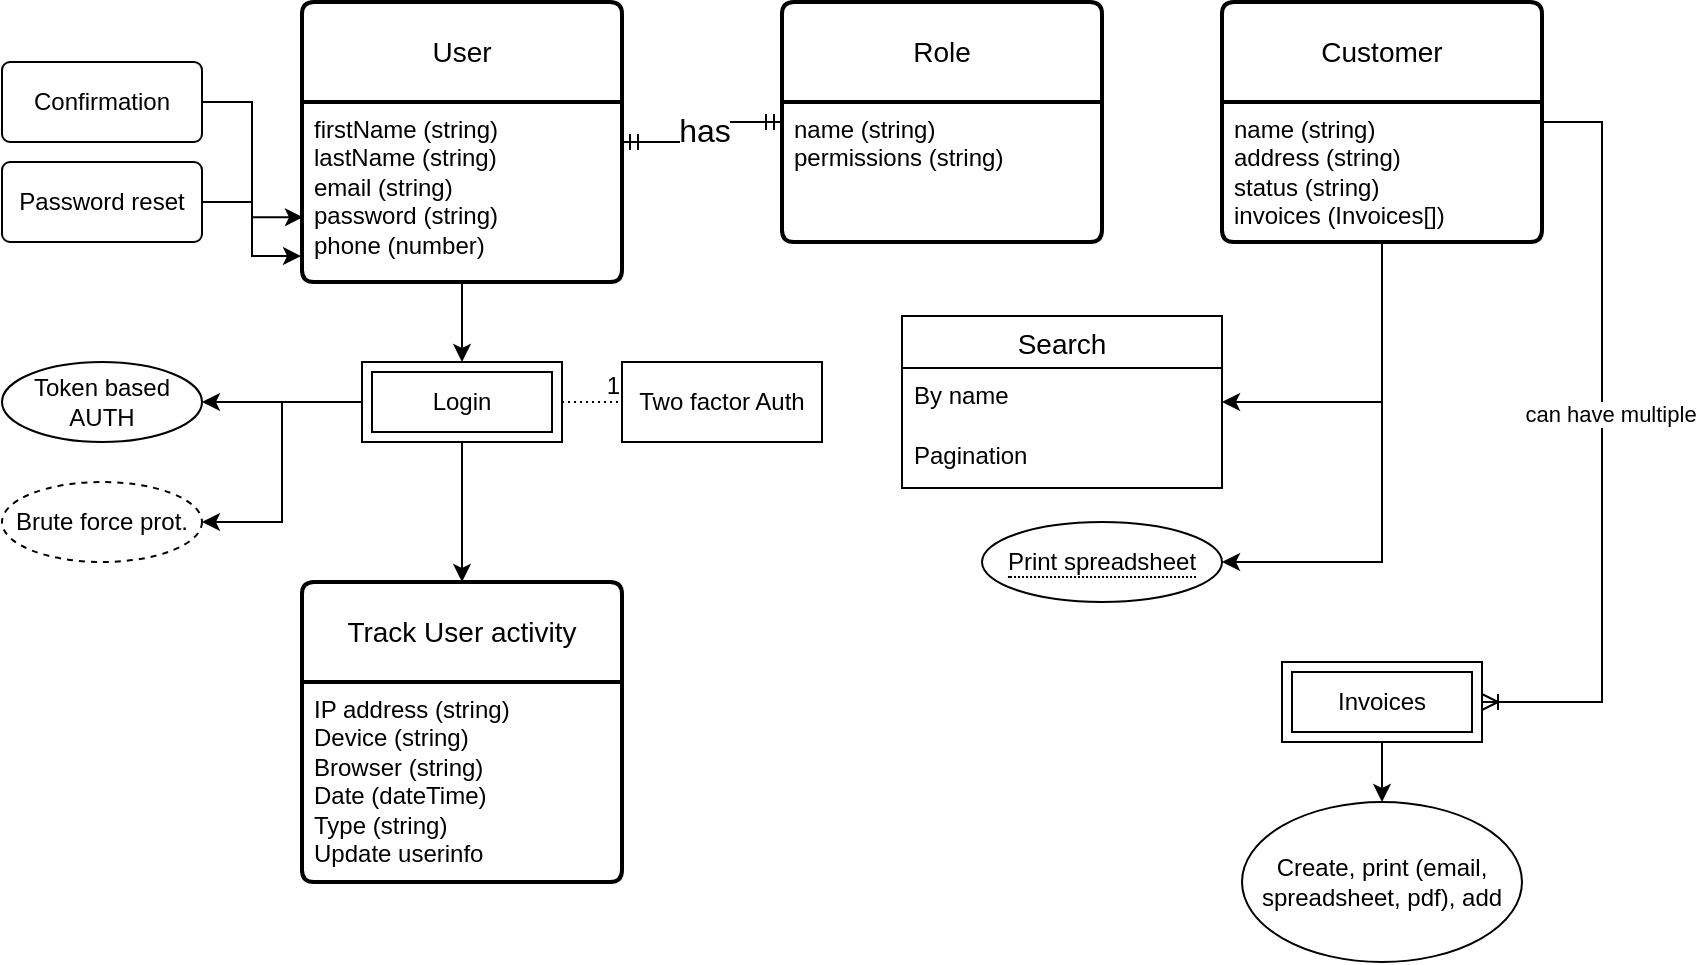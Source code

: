 <mxfile version="21.3.8" type="device">
  <diagram name="Page-1" id="xph5zfqVj-UBXPkm7YCS">
    <mxGraphModel dx="875" dy="481" grid="1" gridSize="10" guides="1" tooltips="1" connect="1" arrows="1" fold="1" page="1" pageScale="1" pageWidth="827" pageHeight="1169" math="0" shadow="0">
      <root>
        <mxCell id="0" />
        <mxCell id="1" parent="0" />
        <mxCell id="yqEgFslqYs65Ork0amSp-16" style="edgeStyle=orthogonalEdgeStyle;rounded=0;orthogonalLoop=1;jettySize=auto;html=1;entryX=0.5;entryY=0;entryDx=0;entryDy=0;" parent="1" source="u-zv6ul8UQRFGCls4ol9-29" target="yqEgFslqYs65Ork0amSp-15" edge="1">
          <mxGeometry relative="1" as="geometry" />
        </mxCell>
        <mxCell id="u-zv6ul8UQRFGCls4ol9-29" value="User" style="swimlane;childLayout=stackLayout;horizontal=1;startSize=50;horizontalStack=0;rounded=1;fontSize=14;fontStyle=0;strokeWidth=2;resizeParent=0;resizeLast=1;shadow=0;dashed=0;align=center;arcSize=4;whiteSpace=wrap;html=1;" parent="1" vertex="1">
          <mxGeometry x="160" y="400" width="160" height="140" as="geometry" />
        </mxCell>
        <mxCell id="u-zv6ul8UQRFGCls4ol9-30" value="firstName (string)&lt;br&gt;lastName (string)&lt;br&gt;email (string)&lt;br&gt;password (string)&lt;br&gt;phone (number)" style="align=left;strokeColor=none;fillColor=none;spacingLeft=4;fontSize=12;verticalAlign=top;resizable=0;rotatable=0;part=1;html=1;" parent="u-zv6ul8UQRFGCls4ol9-29" vertex="1">
          <mxGeometry y="50" width="160" height="90" as="geometry" />
        </mxCell>
        <mxCell id="u-zv6ul8UQRFGCls4ol9-32" value="Role" style="swimlane;childLayout=stackLayout;horizontal=1;startSize=50;horizontalStack=0;rounded=1;fontSize=14;fontStyle=0;strokeWidth=2;resizeParent=0;resizeLast=1;shadow=0;dashed=0;align=center;arcSize=4;whiteSpace=wrap;html=1;" parent="1" vertex="1">
          <mxGeometry x="400" y="400" width="160" height="120" as="geometry" />
        </mxCell>
        <mxCell id="u-zv6ul8UQRFGCls4ol9-33" value="name (string)&lt;br&gt;permissions (string)" style="align=left;strokeColor=none;fillColor=none;spacingLeft=4;fontSize=12;verticalAlign=top;resizable=0;rotatable=0;part=1;html=1;" parent="u-zv6ul8UQRFGCls4ol9-32" vertex="1">
          <mxGeometry y="50" width="160" height="70" as="geometry" />
        </mxCell>
        <mxCell id="u-zv6ul8UQRFGCls4ol9-35" value="" style="edgeStyle=entityRelationEdgeStyle;fontSize=12;html=1;endArrow=ERmandOne;startArrow=ERmandOne;rounded=0;" parent="1" source="u-zv6ul8UQRFGCls4ol9-29" target="u-zv6ul8UQRFGCls4ol9-32" edge="1">
          <mxGeometry width="100" height="100" relative="1" as="geometry">
            <mxPoint x="370" y="400" as="sourcePoint" />
            <mxPoint x="460" y="400" as="targetPoint" />
          </mxGeometry>
        </mxCell>
        <mxCell id="u-zv6ul8UQRFGCls4ol9-36" value="&lt;font style=&quot;font-size: 16px;&quot;&gt;has&lt;/font&gt;" style="edgeLabel;html=1;align=center;verticalAlign=middle;resizable=0;points=[];" parent="u-zv6ul8UQRFGCls4ol9-35" vertex="1" connectable="0">
          <mxGeometry x="0.025" relative="1" as="geometry">
            <mxPoint y="-1" as="offset" />
          </mxGeometry>
        </mxCell>
        <mxCell id="yqEgFslqYs65Ork0amSp-8" style="edgeStyle=orthogonalEdgeStyle;rounded=0;orthogonalLoop=1;jettySize=auto;html=1;entryX=-0.003;entryY=0.856;entryDx=0;entryDy=0;entryPerimeter=0;" parent="1" source="yqEgFslqYs65Ork0amSp-6" target="u-zv6ul8UQRFGCls4ol9-30" edge="1">
          <mxGeometry relative="1" as="geometry">
            <mxPoint x="250" y="509" as="targetPoint" />
          </mxGeometry>
        </mxCell>
        <mxCell id="yqEgFslqYs65Ork0amSp-6" value="Password reset" style="rounded=1;arcSize=10;whiteSpace=wrap;html=1;align=center;" parent="1" vertex="1">
          <mxGeometry x="10" y="480" width="100" height="40" as="geometry" />
        </mxCell>
        <mxCell id="yqEgFslqYs65Ork0amSp-10" style="edgeStyle=orthogonalEdgeStyle;rounded=0;orthogonalLoop=1;jettySize=auto;html=1;entryX=0.003;entryY=0.64;entryDx=0;entryDy=0;entryPerimeter=0;" parent="1" source="yqEgFslqYs65Ork0amSp-9" target="u-zv6ul8UQRFGCls4ol9-30" edge="1">
          <mxGeometry relative="1" as="geometry" />
        </mxCell>
        <mxCell id="yqEgFslqYs65Ork0amSp-9" value="Confirmation" style="rounded=1;arcSize=10;whiteSpace=wrap;html=1;align=center;" parent="1" vertex="1">
          <mxGeometry x="10" y="430" width="100" height="40" as="geometry" />
        </mxCell>
        <mxCell id="yqEgFslqYs65Ork0amSp-18" style="edgeStyle=orthogonalEdgeStyle;rounded=0;orthogonalLoop=1;jettySize=auto;html=1;entryX=1;entryY=0.5;entryDx=0;entryDy=0;" parent="1" source="yqEgFslqYs65Ork0amSp-15" target="yqEgFslqYs65Ork0amSp-17" edge="1">
          <mxGeometry relative="1" as="geometry" />
        </mxCell>
        <mxCell id="yqEgFslqYs65Ork0amSp-20" style="edgeStyle=orthogonalEdgeStyle;rounded=0;orthogonalLoop=1;jettySize=auto;html=1;entryX=1;entryY=0.5;entryDx=0;entryDy=0;" parent="1" source="yqEgFslqYs65Ork0amSp-15" target="yqEgFslqYs65Ork0amSp-19" edge="1">
          <mxGeometry relative="1" as="geometry" />
        </mxCell>
        <mxCell id="yqEgFslqYs65Ork0amSp-26" style="edgeStyle=orthogonalEdgeStyle;rounded=0;orthogonalLoop=1;jettySize=auto;html=1;entryX=0.5;entryY=0;entryDx=0;entryDy=0;" parent="1" source="yqEgFslqYs65Ork0amSp-15" target="yqEgFslqYs65Ork0amSp-24" edge="1">
          <mxGeometry relative="1" as="geometry" />
        </mxCell>
        <mxCell id="yqEgFslqYs65Ork0amSp-15" value="Login" style="shape=ext;margin=3;double=1;whiteSpace=wrap;html=1;align=center;" parent="1" vertex="1">
          <mxGeometry x="190" y="580" width="100" height="40" as="geometry" />
        </mxCell>
        <mxCell id="yqEgFslqYs65Ork0amSp-17" value="Token based AUTH" style="ellipse;whiteSpace=wrap;html=1;align=center;" parent="1" vertex="1">
          <mxGeometry x="10" y="580" width="100" height="40" as="geometry" />
        </mxCell>
        <mxCell id="yqEgFslqYs65Ork0amSp-19" value="Brute force prot." style="ellipse;whiteSpace=wrap;html=1;align=center;dashed=1;" parent="1" vertex="1">
          <mxGeometry x="10" y="640" width="100" height="40" as="geometry" />
        </mxCell>
        <mxCell id="yqEgFslqYs65Ork0amSp-21" value="Two factor Auth" style="whiteSpace=wrap;html=1;align=center;" parent="1" vertex="1">
          <mxGeometry x="320" y="580" width="100" height="40" as="geometry" />
        </mxCell>
        <mxCell id="yqEgFslqYs65Ork0amSp-22" value="" style="endArrow=none;html=1;rounded=0;dashed=1;dashPattern=1 2;exitX=1;exitY=0.5;exitDx=0;exitDy=0;entryX=0;entryY=0.5;entryDx=0;entryDy=0;" parent="1" source="yqEgFslqYs65Ork0amSp-15" target="yqEgFslqYs65Ork0amSp-21" edge="1">
          <mxGeometry relative="1" as="geometry">
            <mxPoint x="230" y="640" as="sourcePoint" />
            <mxPoint x="390" y="640" as="targetPoint" />
          </mxGeometry>
        </mxCell>
        <mxCell id="yqEgFslqYs65Ork0amSp-23" value="1" style="resizable=0;html=1;whiteSpace=wrap;align=right;verticalAlign=bottom;" parent="yqEgFslqYs65Ork0amSp-22" connectable="0" vertex="1">
          <mxGeometry x="1" relative="1" as="geometry" />
        </mxCell>
        <mxCell id="yqEgFslqYs65Ork0amSp-24" value="Track User activity" style="swimlane;childLayout=stackLayout;horizontal=1;startSize=50;horizontalStack=0;rounded=1;fontSize=14;fontStyle=0;strokeWidth=2;resizeParent=0;resizeLast=1;shadow=0;dashed=0;align=center;arcSize=4;whiteSpace=wrap;html=1;" parent="1" vertex="1">
          <mxGeometry x="160" y="690" width="160" height="150" as="geometry" />
        </mxCell>
        <mxCell id="yqEgFslqYs65Ork0amSp-25" value="IP address (string)&lt;br&gt;Device (string)&lt;br&gt;Browser (string)&lt;br&gt;Date (dateTime)&lt;br&gt;Type (string)&lt;br&gt;Update userinfo" style="align=left;strokeColor=none;fillColor=none;spacingLeft=4;fontSize=12;verticalAlign=top;resizable=0;rotatable=0;part=1;html=1;" parent="yqEgFslqYs65Ork0amSp-24" vertex="1">
          <mxGeometry y="50" width="160" height="100" as="geometry" />
        </mxCell>
        <mxCell id="yqEgFslqYs65Ork0amSp-27" value="Customer" style="swimlane;childLayout=stackLayout;horizontal=1;startSize=50;horizontalStack=0;rounded=1;fontSize=14;fontStyle=0;strokeWidth=2;resizeParent=0;resizeLast=1;shadow=0;dashed=0;align=center;arcSize=4;whiteSpace=wrap;html=1;" parent="1" vertex="1">
          <mxGeometry x="620" y="400" width="160" height="120" as="geometry" />
        </mxCell>
        <mxCell id="yqEgFslqYs65Ork0amSp-28" value="name (string)&lt;br&gt;address (string)&lt;br&gt;status (string)&lt;br&gt;invoices (Invoices[])" style="align=left;strokeColor=none;fillColor=none;spacingLeft=4;fontSize=12;verticalAlign=top;resizable=0;rotatable=0;part=1;html=1;" parent="yqEgFslqYs65Ork0amSp-27" vertex="1">
          <mxGeometry y="50" width="160" height="70" as="geometry" />
        </mxCell>
        <mxCell id="yqEgFslqYs65Ork0amSp-29" value="Search" style="swimlane;fontStyle=0;childLayout=stackLayout;horizontal=1;startSize=26;horizontalStack=0;resizeParent=1;resizeParentMax=0;resizeLast=0;collapsible=1;marginBottom=0;align=center;fontSize=14;" parent="1" vertex="1">
          <mxGeometry x="460" y="557" width="160" height="86" as="geometry" />
        </mxCell>
        <mxCell id="yqEgFslqYs65Ork0amSp-31" value="By name" style="text;strokeColor=none;fillColor=none;spacingLeft=4;spacingRight=4;overflow=hidden;rotatable=0;points=[[0,0.5],[1,0.5]];portConstraint=eastwest;fontSize=12;whiteSpace=wrap;html=1;" parent="yqEgFslqYs65Ork0amSp-29" vertex="1">
          <mxGeometry y="26" width="160" height="30" as="geometry" />
        </mxCell>
        <mxCell id="yqEgFslqYs65Ork0amSp-32" value="Pagination" style="text;strokeColor=none;fillColor=none;spacingLeft=4;spacingRight=4;overflow=hidden;rotatable=0;points=[[0,0.5],[1,0.5]];portConstraint=eastwest;fontSize=12;whiteSpace=wrap;html=1;" parent="yqEgFslqYs65Ork0amSp-29" vertex="1">
          <mxGeometry y="56" width="160" height="30" as="geometry" />
        </mxCell>
        <mxCell id="yqEgFslqYs65Ork0amSp-33" style="edgeStyle=orthogonalEdgeStyle;rounded=0;orthogonalLoop=1;jettySize=auto;html=1;entryX=1;entryY=0.5;entryDx=0;entryDy=0;" parent="1" source="yqEgFslqYs65Ork0amSp-28" target="yqEgFslqYs65Ork0amSp-29" edge="1">
          <mxGeometry relative="1" as="geometry" />
        </mxCell>
        <mxCell id="yqEgFslqYs65Ork0amSp-34" value="&lt;span style=&quot;border-bottom: 1px dotted&quot;&gt;Print spreadsheet&lt;/span&gt;" style="ellipse;whiteSpace=wrap;html=1;align=center;" parent="1" vertex="1">
          <mxGeometry x="500" y="660" width="120" height="40" as="geometry" />
        </mxCell>
        <mxCell id="yqEgFslqYs65Ork0amSp-35" style="edgeStyle=orthogonalEdgeStyle;rounded=0;orthogonalLoop=1;jettySize=auto;html=1;entryX=1;entryY=0.5;entryDx=0;entryDy=0;" parent="1" source="yqEgFslqYs65Ork0amSp-28" target="yqEgFslqYs65Ork0amSp-34" edge="1">
          <mxGeometry relative="1" as="geometry" />
        </mxCell>
        <mxCell id="pCBYe5Hj1dUD7TFbnleI-5" value="" style="edgeStyle=orthogonalEdgeStyle;rounded=0;orthogonalLoop=1;jettySize=auto;html=1;" edge="1" parent="1" source="yqEgFslqYs65Ork0amSp-39" target="pCBYe5Hj1dUD7TFbnleI-4">
          <mxGeometry relative="1" as="geometry" />
        </mxCell>
        <mxCell id="yqEgFslqYs65Ork0amSp-39" value="Invoices" style="shape=ext;margin=3;double=1;whiteSpace=wrap;html=1;align=center;" parent="1" vertex="1">
          <mxGeometry x="650" y="730" width="100" height="40" as="geometry" />
        </mxCell>
        <mxCell id="pCBYe5Hj1dUD7TFbnleI-2" value="" style="edgeStyle=entityRelationEdgeStyle;fontSize=12;html=1;endArrow=ERoneToMany;rounded=0;entryX=1;entryY=0.5;entryDx=0;entryDy=0;" edge="1" parent="1" target="yqEgFslqYs65Ork0amSp-39">
          <mxGeometry width="100" height="100" relative="1" as="geometry">
            <mxPoint x="780" y="460" as="sourcePoint" />
            <mxPoint x="600" y="700" as="targetPoint" />
          </mxGeometry>
        </mxCell>
        <mxCell id="pCBYe5Hj1dUD7TFbnleI-3" value="can have multiple" style="edgeLabel;html=1;align=center;verticalAlign=middle;resizable=0;points=[];" vertex="1" connectable="0" parent="pCBYe5Hj1dUD7TFbnleI-2">
          <mxGeometry x="-0.073" y="4" relative="1" as="geometry">
            <mxPoint as="offset" />
          </mxGeometry>
        </mxCell>
        <mxCell id="pCBYe5Hj1dUD7TFbnleI-6" style="edgeStyle=orthogonalEdgeStyle;rounded=0;orthogonalLoop=1;jettySize=auto;html=1;exitX=0.5;exitY=0;exitDx=0;exitDy=0;" edge="1" parent="1" source="pCBYe5Hj1dUD7TFbnleI-4">
          <mxGeometry relative="1" as="geometry">
            <mxPoint x="700" y="820" as="targetPoint" />
          </mxGeometry>
        </mxCell>
        <mxCell id="pCBYe5Hj1dUD7TFbnleI-4" value="Create, print (email, spreadsheet, pdf), add" style="ellipse;whiteSpace=wrap;html=1;" vertex="1" parent="1">
          <mxGeometry x="630" y="800" width="140" height="80" as="geometry" />
        </mxCell>
      </root>
    </mxGraphModel>
  </diagram>
</mxfile>

